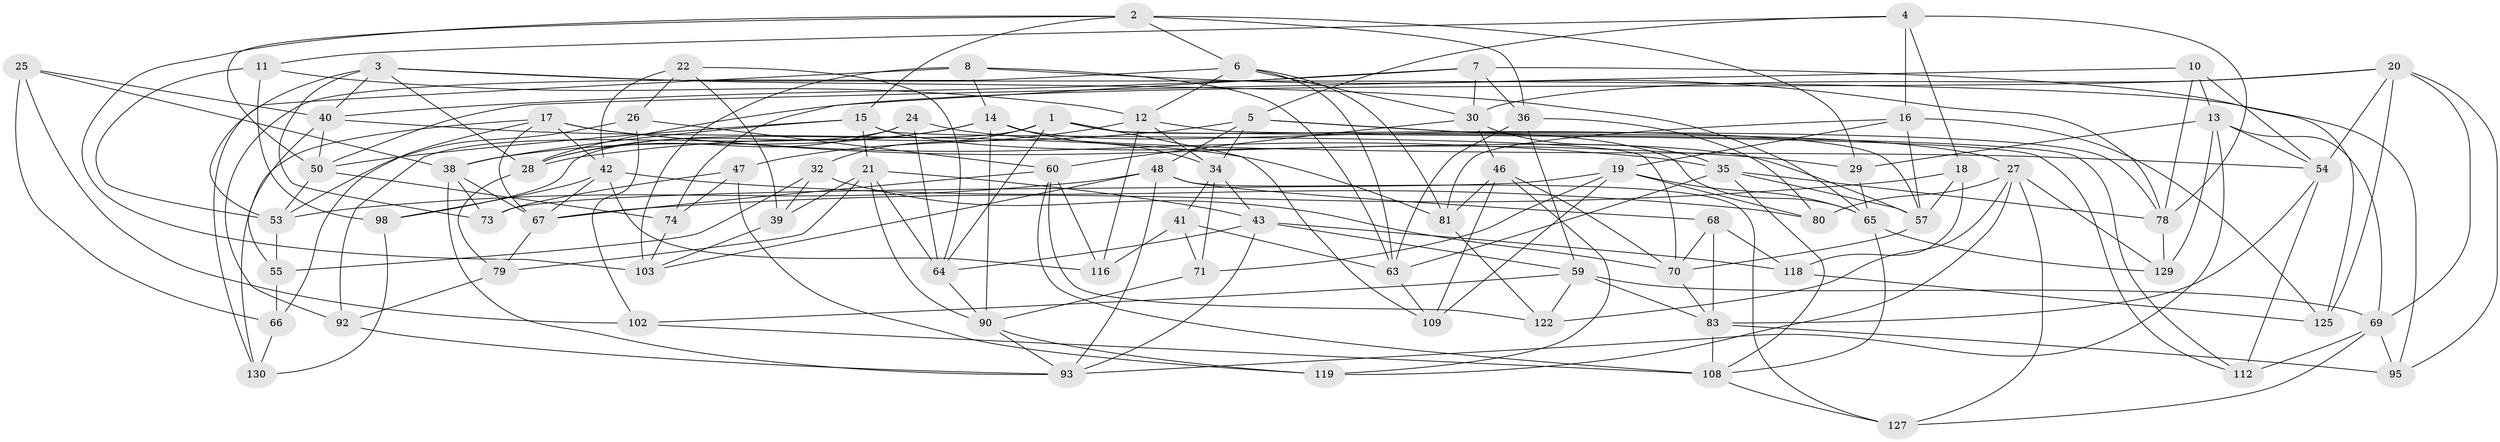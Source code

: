 // original degree distribution, {4: 1.0}
// Generated by graph-tools (version 1.1) at 2025/42/03/06/25 10:42:17]
// undirected, 82 vertices, 208 edges
graph export_dot {
graph [start="1"]
  node [color=gray90,style=filled];
  1 [super="+9"];
  2 [super="+49"];
  3 [super="+23"];
  4 [super="+100"];
  5 [super="+97"];
  6 [super="+76"];
  7 [super="+94"];
  8 [super="+86"];
  10;
  11;
  12 [super="+75"];
  13 [super="+96"];
  14 [super="+51"];
  15 [super="+58"];
  16 [super="+33"];
  17 [super="+85"];
  18;
  19 [super="+72"];
  20 [super="+44"];
  21 [super="+62"];
  22;
  24;
  25;
  26;
  27 [super="+31"];
  28 [super="+106"];
  29;
  30 [super="+87"];
  32;
  34 [super="+104"];
  35 [super="+37"];
  36 [super="+120"];
  38 [super="+84"];
  39;
  40 [super="+56"];
  41;
  42 [super="+45"];
  43 [super="+52"];
  46 [super="+61"];
  47;
  48 [super="+82"];
  50 [super="+107"];
  53 [super="+124"];
  54 [super="+114"];
  55;
  57 [super="+126"];
  59 [super="+121"];
  60 [super="+115"];
  63 [super="+77"];
  64 [super="+105"];
  65 [super="+117"];
  66;
  67 [super="+91"];
  68;
  69 [super="+88"];
  70 [super="+113"];
  71;
  73;
  74;
  78 [super="+110"];
  79;
  80;
  81 [super="+89"];
  83 [super="+99"];
  90 [super="+101"];
  92;
  93 [super="+128"];
  95;
  98;
  102;
  103 [super="+111"];
  108 [super="+123"];
  109;
  112;
  116;
  118;
  119;
  122;
  125;
  127;
  129;
  130;
  1 -- 64;
  1 -- 112;
  1 -- 57;
  1 -- 32;
  1 -- 98;
  1 -- 109;
  2 -- 29;
  2 -- 6;
  2 -- 36;
  2 -- 50;
  2 -- 103;
  2 -- 15;
  3 -- 73;
  3 -- 95;
  3 -- 40;
  3 -- 28;
  3 -- 53;
  3 -- 65;
  4 -- 11;
  4 -- 16 [weight=2];
  4 -- 78;
  4 -- 18;
  4 -- 5;
  5 -- 48;
  5 -- 34;
  5 -- 78;
  5 -- 28;
  5 -- 27;
  6 -- 12;
  6 -- 63;
  6 -- 92;
  6 -- 30;
  6 -- 81;
  7 -- 30;
  7 -- 40;
  7 -- 36 [weight=2];
  7 -- 74;
  7 -- 125;
  8 -- 130;
  8 -- 78;
  8 -- 14;
  8 -- 103 [weight=2];
  8 -- 63;
  10 -- 78;
  10 -- 13;
  10 -- 54;
  10 -- 50;
  11 -- 98;
  11 -- 53;
  11 -- 12;
  12 -- 112;
  12 -- 34;
  12 -- 116;
  12 -- 47;
  13 -- 29;
  13 -- 69;
  13 -- 129;
  13 -- 93;
  13 -- 54;
  14 -- 90;
  14 -- 34;
  14 -- 38;
  14 -- 28;
  14 -- 65;
  15 -- 57;
  15 -- 70;
  15 -- 50;
  15 -- 38;
  15 -- 21;
  16 -- 19;
  16 -- 81;
  16 -- 125;
  16 -- 57;
  17 -- 67;
  17 -- 35;
  17 -- 42;
  17 -- 66;
  17 -- 29;
  17 -- 130;
  18 -- 67;
  18 -- 118;
  18 -- 57;
  19 -- 80;
  19 -- 109;
  19 -- 73;
  19 -- 65;
  19 -- 71;
  20 -- 125;
  20 -- 30;
  20 -- 69;
  20 -- 28;
  20 -- 54;
  20 -- 95;
  21 -- 90;
  21 -- 79;
  21 -- 64;
  21 -- 43;
  21 -- 39;
  22 -- 39;
  22 -- 42;
  22 -- 26;
  22 -- 64;
  24 -- 54;
  24 -- 64;
  24 -- 92;
  24 -- 28;
  25 -- 38;
  25 -- 102;
  25 -- 66;
  25 -- 40;
  26 -- 102;
  26 -- 60;
  26 -- 53;
  27 -- 119;
  27 -- 122;
  27 -- 80;
  27 -- 129;
  27 -- 127;
  28 -- 79;
  29 -- 65;
  30 -- 35;
  30 -- 46;
  30 -- 60;
  32 -- 39;
  32 -- 55;
  32 -- 70;
  34 -- 41;
  34 -- 71;
  34 -- 43;
  35 -- 78;
  35 -- 57;
  35 -- 63;
  35 -- 108;
  36 -- 63;
  36 -- 80;
  36 -- 59;
  38 -- 93;
  38 -- 73;
  38 -- 67;
  39 -- 103;
  40 -- 81;
  40 -- 50;
  40 -- 55;
  41 -- 71;
  41 -- 116;
  41 -- 63;
  42 -- 116;
  42 -- 80;
  42 -- 67;
  42 -- 98;
  43 -- 118;
  43 -- 64;
  43 -- 59;
  43 -- 93;
  46 -- 109;
  46 -- 81 [weight=2];
  46 -- 119;
  46 -- 70;
  47 -- 119;
  47 -- 73;
  47 -- 74;
  48 -- 53;
  48 -- 68;
  48 -- 127;
  48 -- 103;
  48 -- 93;
  50 -- 53;
  50 -- 74;
  53 -- 55;
  54 -- 112;
  54 -- 83;
  55 -- 66;
  57 -- 70;
  59 -- 122;
  59 -- 69;
  59 -- 102;
  59 -- 83;
  60 -- 122;
  60 -- 116;
  60 -- 67;
  60 -- 108;
  63 -- 109;
  64 -- 90;
  65 -- 108;
  65 -- 129;
  66 -- 130;
  67 -- 79;
  68 -- 118;
  68 -- 70;
  68 -- 83;
  69 -- 112;
  69 -- 127;
  69 -- 95;
  70 -- 83;
  71 -- 90;
  74 -- 103;
  78 -- 129;
  79 -- 92;
  81 -- 122;
  83 -- 108;
  83 -- 95;
  90 -- 119;
  90 -- 93;
  92 -- 93;
  98 -- 130;
  102 -- 108;
  108 -- 127;
  118 -- 125;
}
